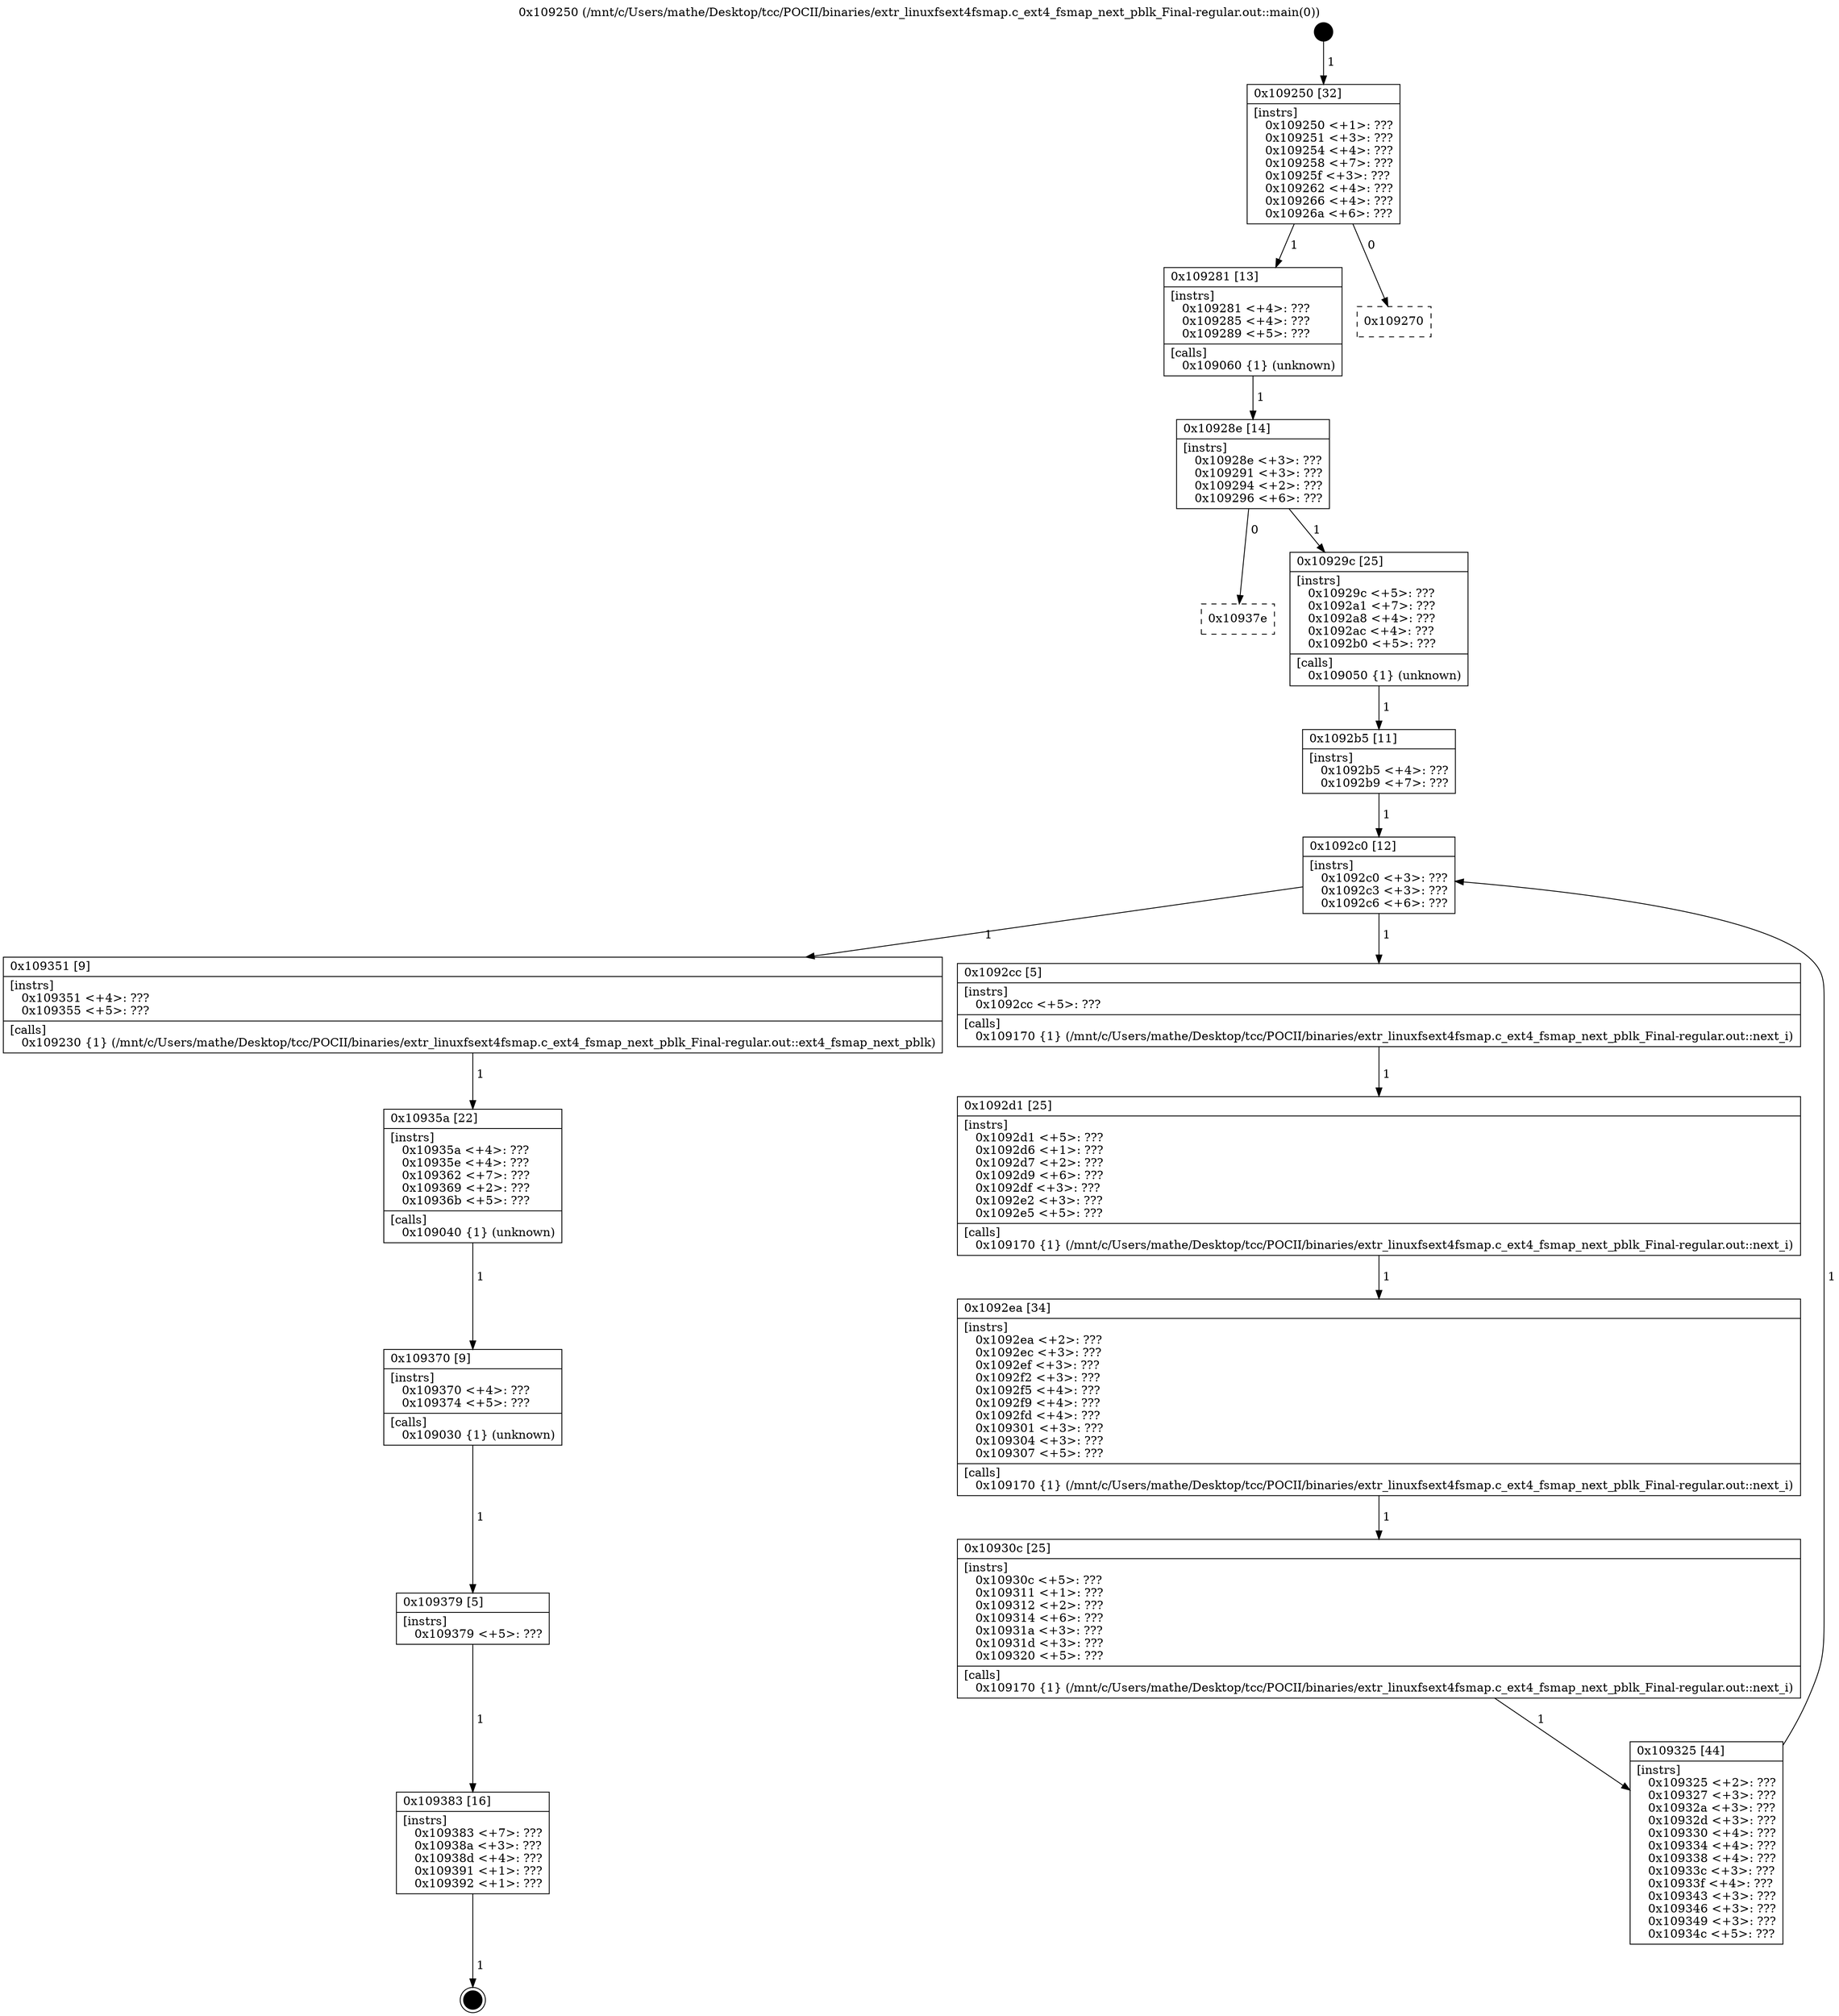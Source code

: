 digraph "0x109250" {
  label = "0x109250 (/mnt/c/Users/mathe/Desktop/tcc/POCII/binaries/extr_linuxfsext4fsmap.c_ext4_fsmap_next_pblk_Final-regular.out::main(0))"
  labelloc = "t"
  node[shape=record]

  Entry [label="",width=0.3,height=0.3,shape=circle,fillcolor=black,style=filled]
  "0x109250" [label="{
     0x109250 [32]\l
     | [instrs]\l
     &nbsp;&nbsp;0x109250 \<+1\>: ???\l
     &nbsp;&nbsp;0x109251 \<+3\>: ???\l
     &nbsp;&nbsp;0x109254 \<+4\>: ???\l
     &nbsp;&nbsp;0x109258 \<+7\>: ???\l
     &nbsp;&nbsp;0x10925f \<+3\>: ???\l
     &nbsp;&nbsp;0x109262 \<+4\>: ???\l
     &nbsp;&nbsp;0x109266 \<+4\>: ???\l
     &nbsp;&nbsp;0x10926a \<+6\>: ???\l
  }"]
  "0x109281" [label="{
     0x109281 [13]\l
     | [instrs]\l
     &nbsp;&nbsp;0x109281 \<+4\>: ???\l
     &nbsp;&nbsp;0x109285 \<+4\>: ???\l
     &nbsp;&nbsp;0x109289 \<+5\>: ???\l
     | [calls]\l
     &nbsp;&nbsp;0x109060 \{1\} (unknown)\l
  }"]
  "0x109270" [label="{
     0x109270\l
  }", style=dashed]
  "0x10928e" [label="{
     0x10928e [14]\l
     | [instrs]\l
     &nbsp;&nbsp;0x10928e \<+3\>: ???\l
     &nbsp;&nbsp;0x109291 \<+3\>: ???\l
     &nbsp;&nbsp;0x109294 \<+2\>: ???\l
     &nbsp;&nbsp;0x109296 \<+6\>: ???\l
  }"]
  "0x10937e" [label="{
     0x10937e\l
  }", style=dashed]
  "0x10929c" [label="{
     0x10929c [25]\l
     | [instrs]\l
     &nbsp;&nbsp;0x10929c \<+5\>: ???\l
     &nbsp;&nbsp;0x1092a1 \<+7\>: ???\l
     &nbsp;&nbsp;0x1092a8 \<+4\>: ???\l
     &nbsp;&nbsp;0x1092ac \<+4\>: ???\l
     &nbsp;&nbsp;0x1092b0 \<+5\>: ???\l
     | [calls]\l
     &nbsp;&nbsp;0x109050 \{1\} (unknown)\l
  }"]
  Exit [label="",width=0.3,height=0.3,shape=circle,fillcolor=black,style=filled,peripheries=2]
  "0x1092c0" [label="{
     0x1092c0 [12]\l
     | [instrs]\l
     &nbsp;&nbsp;0x1092c0 \<+3\>: ???\l
     &nbsp;&nbsp;0x1092c3 \<+3\>: ???\l
     &nbsp;&nbsp;0x1092c6 \<+6\>: ???\l
  }"]
  "0x109351" [label="{
     0x109351 [9]\l
     | [instrs]\l
     &nbsp;&nbsp;0x109351 \<+4\>: ???\l
     &nbsp;&nbsp;0x109355 \<+5\>: ???\l
     | [calls]\l
     &nbsp;&nbsp;0x109230 \{1\} (/mnt/c/Users/mathe/Desktop/tcc/POCII/binaries/extr_linuxfsext4fsmap.c_ext4_fsmap_next_pblk_Final-regular.out::ext4_fsmap_next_pblk)\l
  }"]
  "0x1092cc" [label="{
     0x1092cc [5]\l
     | [instrs]\l
     &nbsp;&nbsp;0x1092cc \<+5\>: ???\l
     | [calls]\l
     &nbsp;&nbsp;0x109170 \{1\} (/mnt/c/Users/mathe/Desktop/tcc/POCII/binaries/extr_linuxfsext4fsmap.c_ext4_fsmap_next_pblk_Final-regular.out::next_i)\l
  }"]
  "0x1092d1" [label="{
     0x1092d1 [25]\l
     | [instrs]\l
     &nbsp;&nbsp;0x1092d1 \<+5\>: ???\l
     &nbsp;&nbsp;0x1092d6 \<+1\>: ???\l
     &nbsp;&nbsp;0x1092d7 \<+2\>: ???\l
     &nbsp;&nbsp;0x1092d9 \<+6\>: ???\l
     &nbsp;&nbsp;0x1092df \<+3\>: ???\l
     &nbsp;&nbsp;0x1092e2 \<+3\>: ???\l
     &nbsp;&nbsp;0x1092e5 \<+5\>: ???\l
     | [calls]\l
     &nbsp;&nbsp;0x109170 \{1\} (/mnt/c/Users/mathe/Desktop/tcc/POCII/binaries/extr_linuxfsext4fsmap.c_ext4_fsmap_next_pblk_Final-regular.out::next_i)\l
  }"]
  "0x1092ea" [label="{
     0x1092ea [34]\l
     | [instrs]\l
     &nbsp;&nbsp;0x1092ea \<+2\>: ???\l
     &nbsp;&nbsp;0x1092ec \<+3\>: ???\l
     &nbsp;&nbsp;0x1092ef \<+3\>: ???\l
     &nbsp;&nbsp;0x1092f2 \<+3\>: ???\l
     &nbsp;&nbsp;0x1092f5 \<+4\>: ???\l
     &nbsp;&nbsp;0x1092f9 \<+4\>: ???\l
     &nbsp;&nbsp;0x1092fd \<+4\>: ???\l
     &nbsp;&nbsp;0x109301 \<+3\>: ???\l
     &nbsp;&nbsp;0x109304 \<+3\>: ???\l
     &nbsp;&nbsp;0x109307 \<+5\>: ???\l
     | [calls]\l
     &nbsp;&nbsp;0x109170 \{1\} (/mnt/c/Users/mathe/Desktop/tcc/POCII/binaries/extr_linuxfsext4fsmap.c_ext4_fsmap_next_pblk_Final-regular.out::next_i)\l
  }"]
  "0x10930c" [label="{
     0x10930c [25]\l
     | [instrs]\l
     &nbsp;&nbsp;0x10930c \<+5\>: ???\l
     &nbsp;&nbsp;0x109311 \<+1\>: ???\l
     &nbsp;&nbsp;0x109312 \<+2\>: ???\l
     &nbsp;&nbsp;0x109314 \<+6\>: ???\l
     &nbsp;&nbsp;0x10931a \<+3\>: ???\l
     &nbsp;&nbsp;0x10931d \<+3\>: ???\l
     &nbsp;&nbsp;0x109320 \<+5\>: ???\l
     | [calls]\l
     &nbsp;&nbsp;0x109170 \{1\} (/mnt/c/Users/mathe/Desktop/tcc/POCII/binaries/extr_linuxfsext4fsmap.c_ext4_fsmap_next_pblk_Final-regular.out::next_i)\l
  }"]
  "0x109325" [label="{
     0x109325 [44]\l
     | [instrs]\l
     &nbsp;&nbsp;0x109325 \<+2\>: ???\l
     &nbsp;&nbsp;0x109327 \<+3\>: ???\l
     &nbsp;&nbsp;0x10932a \<+3\>: ???\l
     &nbsp;&nbsp;0x10932d \<+3\>: ???\l
     &nbsp;&nbsp;0x109330 \<+4\>: ???\l
     &nbsp;&nbsp;0x109334 \<+4\>: ???\l
     &nbsp;&nbsp;0x109338 \<+4\>: ???\l
     &nbsp;&nbsp;0x10933c \<+3\>: ???\l
     &nbsp;&nbsp;0x10933f \<+4\>: ???\l
     &nbsp;&nbsp;0x109343 \<+3\>: ???\l
     &nbsp;&nbsp;0x109346 \<+3\>: ???\l
     &nbsp;&nbsp;0x109349 \<+3\>: ???\l
     &nbsp;&nbsp;0x10934c \<+5\>: ???\l
  }"]
  "0x1092b5" [label="{
     0x1092b5 [11]\l
     | [instrs]\l
     &nbsp;&nbsp;0x1092b5 \<+4\>: ???\l
     &nbsp;&nbsp;0x1092b9 \<+7\>: ???\l
  }"]
  "0x10935a" [label="{
     0x10935a [22]\l
     | [instrs]\l
     &nbsp;&nbsp;0x10935a \<+4\>: ???\l
     &nbsp;&nbsp;0x10935e \<+4\>: ???\l
     &nbsp;&nbsp;0x109362 \<+7\>: ???\l
     &nbsp;&nbsp;0x109369 \<+2\>: ???\l
     &nbsp;&nbsp;0x10936b \<+5\>: ???\l
     | [calls]\l
     &nbsp;&nbsp;0x109040 \{1\} (unknown)\l
  }"]
  "0x109370" [label="{
     0x109370 [9]\l
     | [instrs]\l
     &nbsp;&nbsp;0x109370 \<+4\>: ???\l
     &nbsp;&nbsp;0x109374 \<+5\>: ???\l
     | [calls]\l
     &nbsp;&nbsp;0x109030 \{1\} (unknown)\l
  }"]
  "0x109379" [label="{
     0x109379 [5]\l
     | [instrs]\l
     &nbsp;&nbsp;0x109379 \<+5\>: ???\l
  }"]
  "0x109383" [label="{
     0x109383 [16]\l
     | [instrs]\l
     &nbsp;&nbsp;0x109383 \<+7\>: ???\l
     &nbsp;&nbsp;0x10938a \<+3\>: ???\l
     &nbsp;&nbsp;0x10938d \<+4\>: ???\l
     &nbsp;&nbsp;0x109391 \<+1\>: ???\l
     &nbsp;&nbsp;0x109392 \<+1\>: ???\l
  }"]
  Entry -> "0x109250" [label=" 1"]
  "0x109250" -> "0x109281" [label=" 1"]
  "0x109250" -> "0x109270" [label=" 0"]
  "0x109281" -> "0x10928e" [label=" 1"]
  "0x10928e" -> "0x10937e" [label=" 0"]
  "0x10928e" -> "0x10929c" [label=" 1"]
  "0x109383" -> Exit [label=" 1"]
  "0x10929c" -> "0x1092b5" [label=" 1"]
  "0x1092c0" -> "0x109351" [label=" 1"]
  "0x1092c0" -> "0x1092cc" [label=" 1"]
  "0x1092cc" -> "0x1092d1" [label=" 1"]
  "0x1092d1" -> "0x1092ea" [label=" 1"]
  "0x1092ea" -> "0x10930c" [label=" 1"]
  "0x10930c" -> "0x109325" [label=" 1"]
  "0x1092b5" -> "0x1092c0" [label=" 1"]
  "0x109325" -> "0x1092c0" [label=" 1"]
  "0x109351" -> "0x10935a" [label=" 1"]
  "0x10935a" -> "0x109370" [label=" 1"]
  "0x109370" -> "0x109379" [label=" 1"]
  "0x109379" -> "0x109383" [label=" 1"]
}
